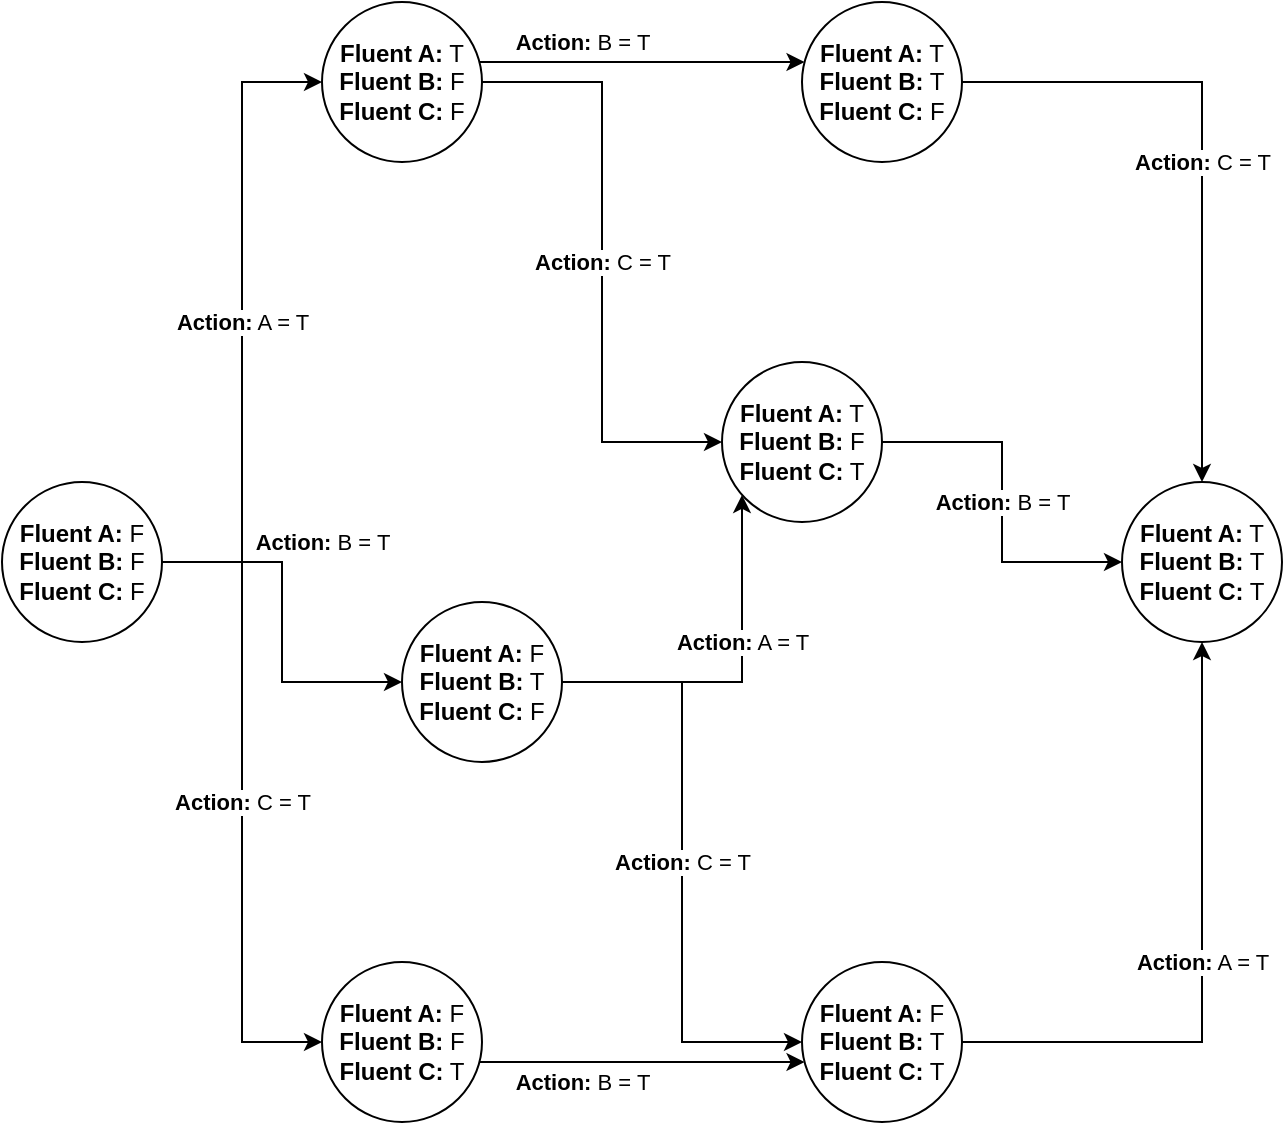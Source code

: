 <mxfile version="13.5.5" type="device"><diagram id="1eYONRuu5GI8S48I8-pM" name="Page-1"><mxGraphModel dx="1230" dy="683" grid="1" gridSize="10" guides="1" tooltips="1" connect="1" arrows="1" fold="1" page="1" pageScale="1" pageWidth="850" pageHeight="1100" math="0" shadow="0"><root><mxCell id="0"/><mxCell id="1" parent="0"/><mxCell id="urFQ762IdOI_51ou7fjB-16" value="&lt;b&gt;Action:&lt;/b&gt; A = T" style="edgeStyle=elbowEdgeStyle;rounded=0;orthogonalLoop=1;jettySize=auto;html=1;" edge="1" parent="1" source="urFQ762IdOI_51ou7fjB-4" target="urFQ762IdOI_51ou7fjB-36"><mxGeometry relative="1" as="geometry"><mxPoint x="240" y="200" as="targetPoint"/></mxGeometry></mxCell><mxCell id="urFQ762IdOI_51ou7fjB-18" value="&lt;b&gt;Action:&lt;/b&gt; B = T" style="edgeStyle=elbowEdgeStyle;rounded=0;orthogonalLoop=1;jettySize=auto;html=1;" edge="1" parent="1" source="urFQ762IdOI_51ou7fjB-4" target="urFQ762IdOI_51ou7fjB-34"><mxGeometry x="-0.333" y="22" relative="1" as="geometry"><mxPoint x="240" y="440" as="targetPoint"/><mxPoint x="-2" y="-10" as="offset"/></mxGeometry></mxCell><mxCell id="urFQ762IdOI_51ou7fjB-19" value="&lt;b&gt;Action:&lt;/b&gt; C = T" style="edgeStyle=elbowEdgeStyle;rounded=0;orthogonalLoop=1;jettySize=auto;html=1;" edge="1" parent="1" source="urFQ762IdOI_51ou7fjB-4" target="urFQ762IdOI_51ou7fjB-35"><mxGeometry relative="1" as="geometry"><mxPoint x="240" y="680" as="targetPoint"/></mxGeometry></mxCell><mxCell id="urFQ762IdOI_51ou7fjB-4" value="&lt;div&gt;&lt;b&gt;Fluent A:&lt;/b&gt; F&lt;br&gt;&lt;/div&gt;&lt;div&gt;&lt;b&gt;Fluent B:&lt;/b&gt; F&lt;/div&gt;&lt;div&gt;&lt;b&gt;Fluent C:&lt;/b&gt; F&lt;br&gt;&lt;/div&gt;" style="ellipse;whiteSpace=wrap;html=1;aspect=fixed;" vertex="1" parent="1"><mxGeometry x="80" y="400" width="80" height="80" as="geometry"/></mxCell><mxCell id="urFQ762IdOI_51ou7fjB-42" value="&lt;b&gt;Action:&lt;/b&gt; C = T" style="edgeStyle=elbowEdgeStyle;rounded=0;jumpStyle=arc;orthogonalLoop=1;jettySize=auto;html=1;" edge="1" parent="1" source="urFQ762IdOI_51ou7fjB-34" target="urFQ762IdOI_51ou7fjB-41"><mxGeometry relative="1" as="geometry"/></mxCell><mxCell id="urFQ762IdOI_51ou7fjB-49" value="&lt;b&gt;Action:&lt;/b&gt; A = T" style="edgeStyle=elbowEdgeStyle;rounded=0;jumpStyle=arc;orthogonalLoop=1;jettySize=auto;html=1;" edge="1" parent="1" source="urFQ762IdOI_51ou7fjB-34" target="urFQ762IdOI_51ou7fjB-38"><mxGeometry x="-0.019" y="20" relative="1" as="geometry"><Array as="points"><mxPoint x="450" y="450"/></Array><mxPoint x="20" y="-20" as="offset"/></mxGeometry></mxCell><mxCell id="urFQ762IdOI_51ou7fjB-34" value="&lt;div&gt;&lt;b&gt;Fluent A:&lt;/b&gt; F&lt;br&gt;&lt;/div&gt;&lt;div&gt;&lt;b&gt;Fluent B:&lt;/b&gt; T&lt;br&gt;&lt;/div&gt;&lt;div&gt;&lt;b&gt;Fluent C:&lt;/b&gt; F&lt;br&gt;&lt;/div&gt;" style="ellipse;whiteSpace=wrap;html=1;aspect=fixed;" vertex="1" parent="1"><mxGeometry x="280" y="460" width="80" height="80" as="geometry"/></mxCell><mxCell id="urFQ762IdOI_51ou7fjB-46" value="&lt;b&gt;Action:&lt;/b&gt; B = T" style="edgeStyle=elbowEdgeStyle;rounded=0;jumpStyle=arc;orthogonalLoop=1;jettySize=auto;html=1;" edge="1" parent="1" source="urFQ762IdOI_51ou7fjB-35" target="urFQ762IdOI_51ou7fjB-41"><mxGeometry y="32" relative="1" as="geometry"><Array as="points"><mxPoint x="400" y="690"/></Array><mxPoint x="-30" y="42" as="offset"/></mxGeometry></mxCell><mxCell id="urFQ762IdOI_51ou7fjB-35" value="&lt;div&gt;&lt;b&gt;Fluent A:&lt;/b&gt; F&lt;br&gt;&lt;/div&gt;&lt;div&gt;&lt;b&gt;Fluent B:&lt;/b&gt; F&lt;/div&gt;&lt;div&gt;&lt;b&gt;Fluent C:&lt;/b&gt; T&lt;br&gt;&lt;/div&gt;" style="ellipse;whiteSpace=wrap;html=1;aspect=fixed;" vertex="1" parent="1"><mxGeometry x="240" y="640" width="80" height="80" as="geometry"/></mxCell><mxCell id="urFQ762IdOI_51ou7fjB-39" value="&lt;b&gt;Action:&lt;/b&gt; B = T" style="edgeStyle=elbowEdgeStyle;rounded=0;jumpStyle=arc;orthogonalLoop=1;jettySize=auto;html=1;" edge="1" parent="1" source="urFQ762IdOI_51ou7fjB-36" target="urFQ762IdOI_51ou7fjB-37"><mxGeometry y="32" relative="1" as="geometry"><Array as="points"><mxPoint x="400" y="190"/></Array><mxPoint x="-30" y="22" as="offset"/></mxGeometry></mxCell><mxCell id="urFQ762IdOI_51ou7fjB-40" value="&lt;b&gt;Action:&lt;/b&gt; C = T" style="edgeStyle=elbowEdgeStyle;rounded=0;jumpStyle=arc;orthogonalLoop=1;jettySize=auto;html=1;" edge="1" parent="1" source="urFQ762IdOI_51ou7fjB-36" target="urFQ762IdOI_51ou7fjB-38"><mxGeometry relative="1" as="geometry"/></mxCell><mxCell id="urFQ762IdOI_51ou7fjB-36" value="&lt;div&gt;&lt;b&gt;Fluent A:&lt;/b&gt; T&lt;br&gt;&lt;/div&gt;&lt;div&gt;&lt;b&gt;Fluent B:&lt;/b&gt; F&lt;/div&gt;&lt;div&gt;&lt;b&gt;Fluent C:&lt;/b&gt; F&lt;br&gt;&lt;/div&gt;" style="ellipse;whiteSpace=wrap;html=1;aspect=fixed;" vertex="1" parent="1"><mxGeometry x="240" y="160" width="80" height="80" as="geometry"/></mxCell><mxCell id="urFQ762IdOI_51ou7fjB-45" value="&lt;b&gt;Action:&lt;/b&gt; C = T" style="edgeStyle=elbowEdgeStyle;rounded=0;jumpStyle=arc;orthogonalLoop=1;jettySize=auto;html=1;" edge="1" parent="1" source="urFQ762IdOI_51ou7fjB-37" target="urFQ762IdOI_51ou7fjB-43"><mxGeometry relative="1" as="geometry"><Array as="points"><mxPoint x="680" y="320"/></Array></mxGeometry></mxCell><mxCell id="urFQ762IdOI_51ou7fjB-37" value="&lt;div&gt;&lt;b&gt;Fluent A:&lt;/b&gt; T&lt;br&gt;&lt;/div&gt;&lt;div&gt;&lt;b&gt;Fluent B:&lt;/b&gt; T&lt;br&gt;&lt;/div&gt;&lt;div&gt;&lt;b&gt;Fluent C:&lt;/b&gt; F&lt;br&gt;&lt;/div&gt;" style="ellipse;whiteSpace=wrap;html=1;aspect=fixed;" vertex="1" parent="1"><mxGeometry x="480" y="160" width="80" height="80" as="geometry"/></mxCell><mxCell id="urFQ762IdOI_51ou7fjB-48" value="&lt;b&gt;Action:&lt;/b&gt; B = T" style="edgeStyle=elbowEdgeStyle;rounded=0;jumpStyle=arc;orthogonalLoop=1;jettySize=auto;html=1;" edge="1" parent="1" source="urFQ762IdOI_51ou7fjB-38" target="urFQ762IdOI_51ou7fjB-43"><mxGeometry relative="1" as="geometry"/></mxCell><mxCell id="urFQ762IdOI_51ou7fjB-38" value="&lt;div&gt;&lt;b&gt;Fluent A:&lt;/b&gt; T&lt;br&gt;&lt;/div&gt;&lt;div&gt;&lt;b&gt;Fluent B:&lt;/b&gt; F&lt;/div&gt;&lt;div&gt;&lt;b&gt;Fluent C:&lt;/b&gt; T&lt;br&gt;&lt;/div&gt;" style="ellipse;whiteSpace=wrap;html=1;aspect=fixed;" vertex="1" parent="1"><mxGeometry x="440" y="340" width="80" height="80" as="geometry"/></mxCell><mxCell id="urFQ762IdOI_51ou7fjB-47" value="&lt;b&gt;Action:&lt;/b&gt; A = T" style="edgeStyle=elbowEdgeStyle;rounded=0;jumpStyle=arc;orthogonalLoop=1;jettySize=auto;html=1;" edge="1" parent="1" source="urFQ762IdOI_51ou7fjB-41" target="urFQ762IdOI_51ou7fjB-43"><mxGeometry relative="1" as="geometry"><Array as="points"><mxPoint x="680" y="560"/></Array></mxGeometry></mxCell><mxCell id="urFQ762IdOI_51ou7fjB-41" value="&lt;div&gt;&lt;b&gt;Fluent A:&lt;/b&gt; F&lt;br&gt;&lt;/div&gt;&lt;div&gt;&lt;b&gt;Fluent B:&lt;/b&gt; T&lt;br&gt;&lt;/div&gt;&lt;div&gt;&lt;b&gt;Fluent C:&lt;/b&gt; T&lt;br&gt;&lt;/div&gt;" style="ellipse;whiteSpace=wrap;html=1;aspect=fixed;" vertex="1" parent="1"><mxGeometry x="480" y="640" width="80" height="80" as="geometry"/></mxCell><mxCell id="urFQ762IdOI_51ou7fjB-43" value="&lt;div&gt;&lt;b&gt;Fluent A:&lt;/b&gt; T&lt;br&gt;&lt;/div&gt;&lt;div&gt;&lt;b&gt;Fluent B:&lt;/b&gt; T&lt;br&gt;&lt;/div&gt;&lt;div&gt;&lt;b&gt;Fluent C:&lt;/b&gt; T&lt;br&gt;&lt;/div&gt;" style="ellipse;whiteSpace=wrap;html=1;aspect=fixed;" vertex="1" parent="1"><mxGeometry x="640" y="400" width="80" height="80" as="geometry"/></mxCell></root></mxGraphModel></diagram></mxfile>